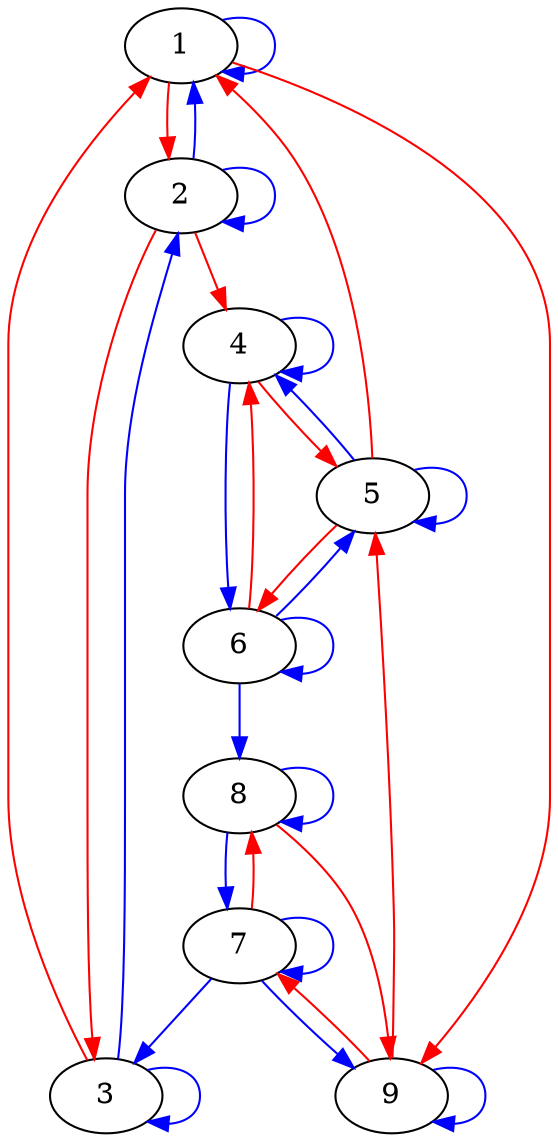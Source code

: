 digraph KimFig1 {
1 -> 1 [color = blue];
2 -> 1 [color = blue];
3 -> 1 [color = red ];
5 -> 1 [color = red ];
1 -> 2 [color = red ];
2 -> 2 [color = blue];
3 -> 2 [color = blue];
2 -> 3 [color = red ];
3 -> 3 [color = blue];
7 -> 3 [color = blue];
2 -> 4 [color = red ];
4 -> 4 [color = blue];
5 -> 4 [color = blue];
6 -> 4 [color = red ];
4 -> 5 [color = red ];
5 -> 5 [color = blue];
6 -> 5 [color = blue];
9 -> 5 [color = red ];
4 -> 6 [color = blue];
5 -> 6 [color = red ];
6 -> 6 [color = blue];
7 -> 7 [color = blue];
8 -> 7 [color = blue];
9 -> 7 [color = red ];
6 -> 8 [color = blue];
7 -> 8 [color = red ];
8 -> 8 [color = blue];
1 -> 9 [color = red ];
7 -> 9 [color = blue];
8 -> 9 [color = red ];
9 -> 9 [color = blue];
}
